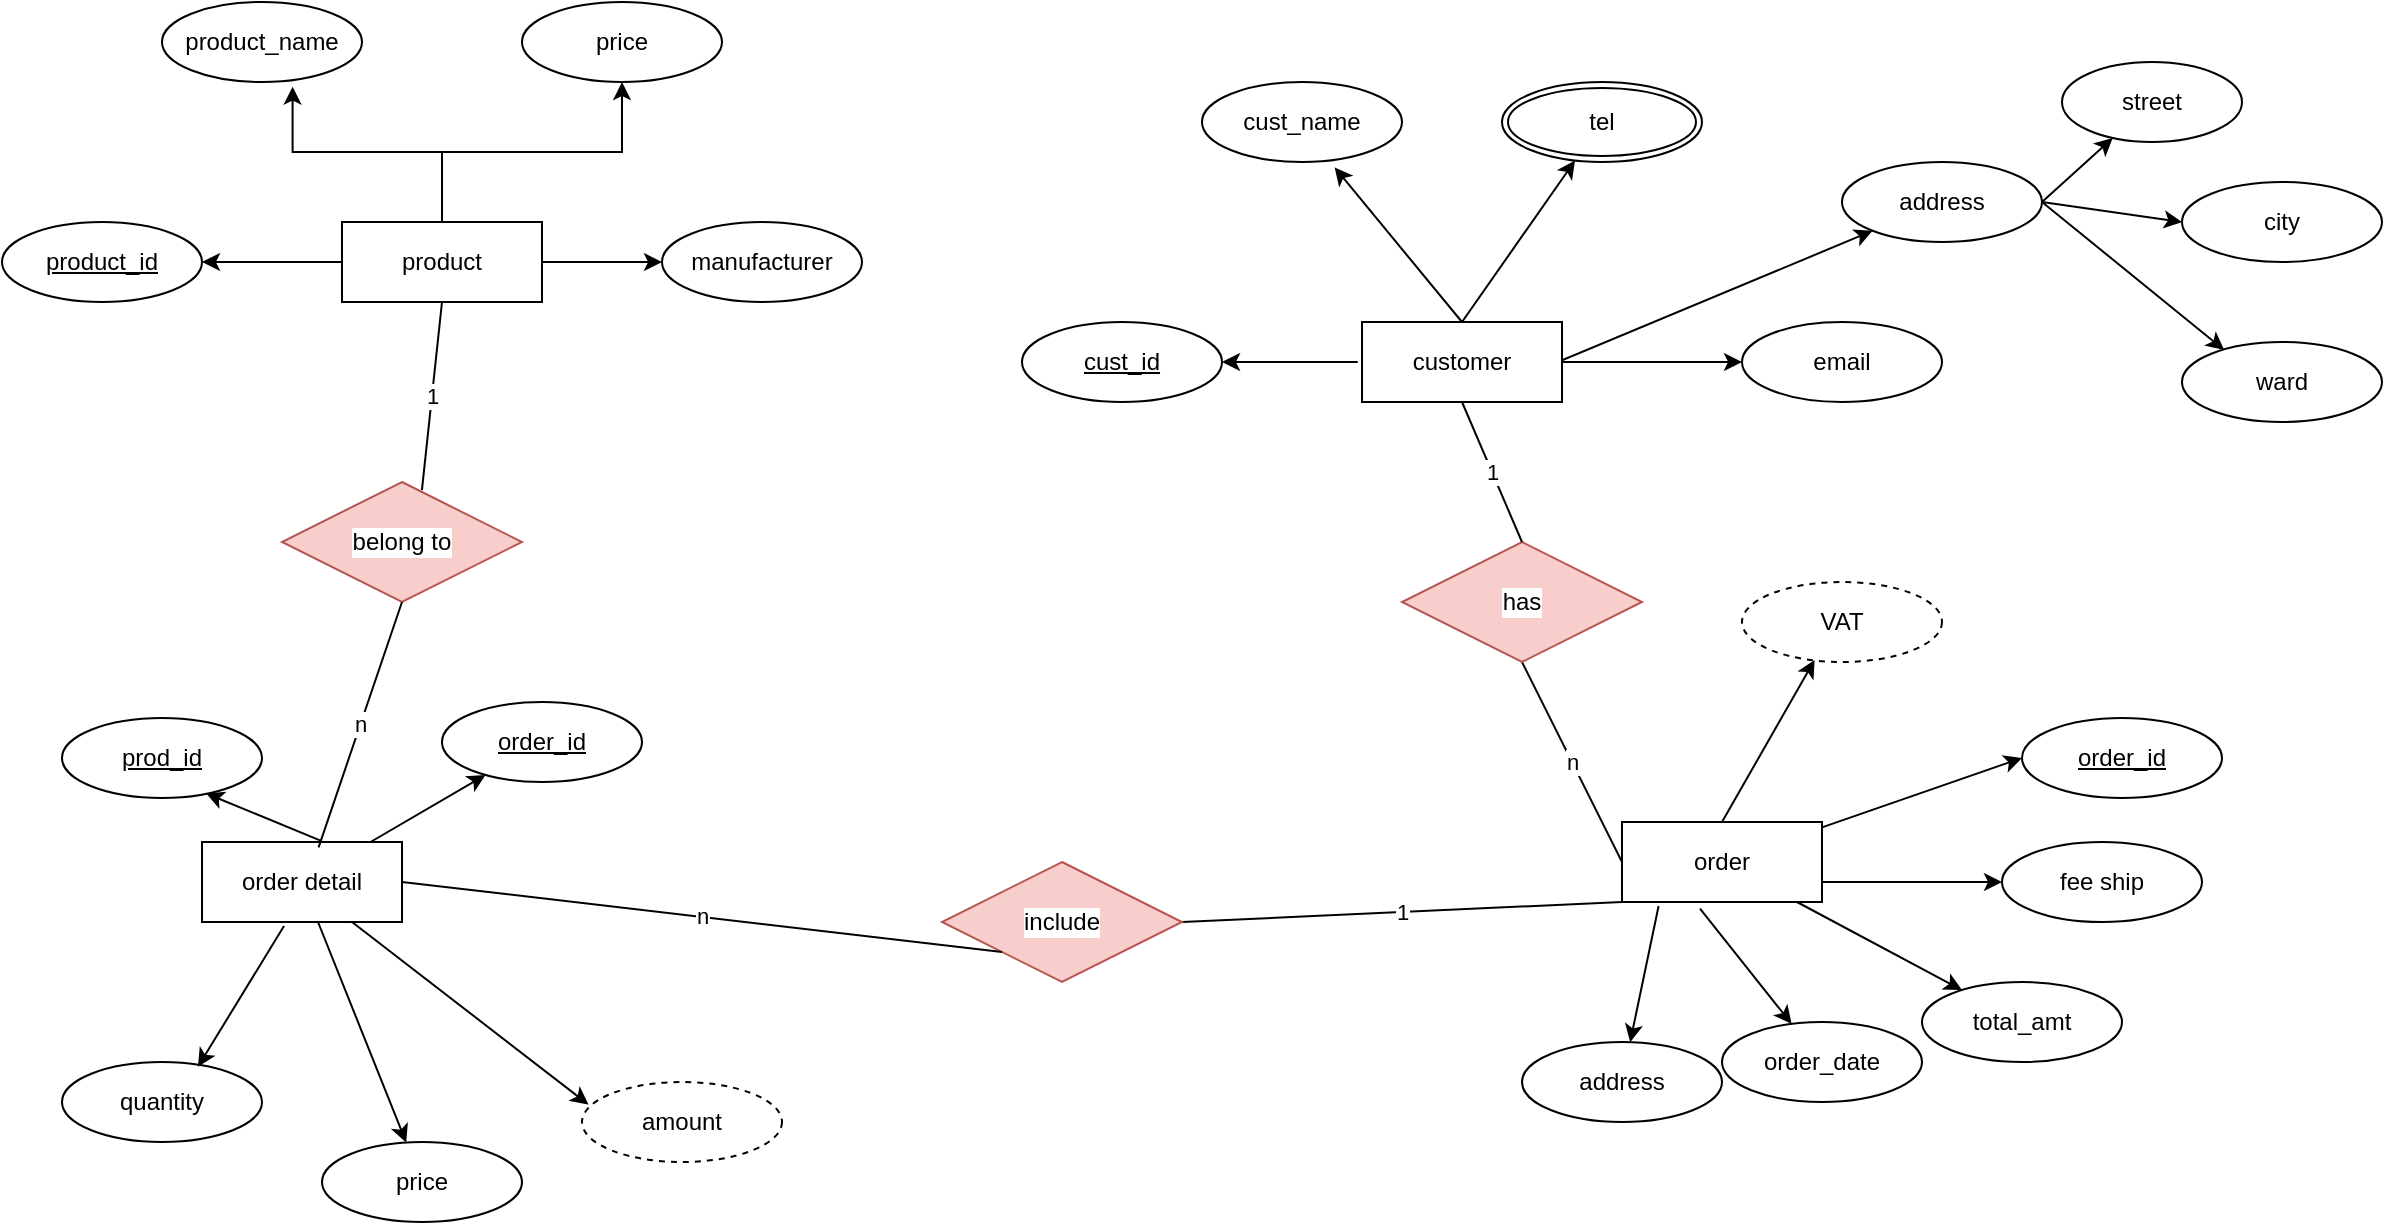 <mxfile version="14.1.8" type="device"><diagram id="U837NXRPOOK5SlVwot3c" name="Page-1"><mxGraphModel dx="1010" dy="525" grid="1" gridSize="10" guides="1" tooltips="1" connect="1" arrows="1" fold="1" page="1" pageScale="1" pageWidth="3300" pageHeight="4681" math="0" shadow="0"><root><mxCell id="0"/><mxCell id="1" parent="0"/><mxCell id="_8ClWnvHmm3UmgWOK-Tc-17" value="" style="endArrow=classic;html=1;fontColor=#FF2970;exitX=0;exitY=0.5;exitDx=0;exitDy=0;entryX=1;entryY=0.5;entryDx=0;entryDy=0;" edge="1" parent="1" target="_8ClWnvHmm3UmgWOK-Tc-35"><mxGeometry width="50" height="50" relative="1" as="geometry"><mxPoint x="690" y="220" as="sourcePoint"/><mxPoint x="640" y="210" as="targetPoint"/><Array as="points"><mxPoint x="700" y="220"/><mxPoint x="690" y="220"/></Array></mxGeometry></mxCell><mxCell id="_8ClWnvHmm3UmgWOK-Tc-18" value="" style="endArrow=classic;html=1;fontColor=#FF2970;exitX=0.5;exitY=0;exitDx=0;exitDy=0;" edge="1" parent="1" source="_8ClWnvHmm3UmgWOK-Tc-50" target="_8ClWnvHmm3UmgWOK-Tc-31"><mxGeometry width="50" height="50" relative="1" as="geometry"><mxPoint x="750" y="190" as="sourcePoint"/><mxPoint x="807.28" y="121.68" as="targetPoint"/></mxGeometry></mxCell><mxCell id="_8ClWnvHmm3UmgWOK-Tc-19" value="" style="endArrow=classic;html=1;fontColor=#FF2970;entryX=0;entryY=0.5;entryDx=0;entryDy=0;exitX=1;exitY=0.5;exitDx=0;exitDy=0;" edge="1" parent="1" source="_8ClWnvHmm3UmgWOK-Tc-50"><mxGeometry width="50" height="50" relative="1" as="geometry"><mxPoint x="810" y="220" as="sourcePoint"/><mxPoint x="890" y="220" as="targetPoint"/><Array as="points"/></mxGeometry></mxCell><mxCell id="_8ClWnvHmm3UmgWOK-Tc-21" value="" style="endArrow=classic;html=1;fontColor=#FF2970;exitX=0.5;exitY=0;exitDx=0;exitDy=0;entryX=0.663;entryY=1.067;entryDx=0;entryDy=0;entryPerimeter=0;" edge="1" parent="1" source="_8ClWnvHmm3UmgWOK-Tc-50" target="_8ClWnvHmm3UmgWOK-Tc-34"><mxGeometry width="50" height="50" relative="1" as="geometry"><mxPoint x="750" y="190" as="sourcePoint"/><mxPoint x="672.426" y="118.284" as="targetPoint"/></mxGeometry></mxCell><mxCell id="_8ClWnvHmm3UmgWOK-Tc-22" value="" style="endArrow=classic;html=1;fontColor=#FF2970;exitX=0.5;exitY=1;exitDx=0;exitDy=0;" edge="1" parent="1" source="_8ClWnvHmm3UmgWOK-Tc-50" target="_8ClWnvHmm3UmgWOK-Tc-37"><mxGeometry width="50" height="50" relative="1" as="geometry"><mxPoint x="760" y="250" as="sourcePoint"/><mxPoint x="815.402" y="283.241" as="targetPoint"/></mxGeometry></mxCell><mxCell id="_8ClWnvHmm3UmgWOK-Tc-26" value="" style="endArrow=classic;html=1;fontColor=#000000;exitX=1;exitY=0.5;exitDx=0;exitDy=0;" edge="1" parent="1" source="_8ClWnvHmm3UmgWOK-Tc-37" target="_8ClWnvHmm3UmgWOK-Tc-38"><mxGeometry width="50" height="50" relative="1" as="geometry"><mxPoint x="920" y="310" as="sourcePoint"/><mxPoint x="1010" y="320" as="targetPoint"/></mxGeometry></mxCell><mxCell id="_8ClWnvHmm3UmgWOK-Tc-27" value="" style="endArrow=classic;html=1;fontColor=#000000;entryX=0.211;entryY=0.1;entryDx=0;entryDy=0;entryPerimeter=0;exitX=1;exitY=0.5;exitDx=0;exitDy=0;" edge="1" parent="1" source="_8ClWnvHmm3UmgWOK-Tc-37" target="_8ClWnvHmm3UmgWOK-Tc-39"><mxGeometry width="50" height="50" relative="1" as="geometry"><mxPoint x="920" y="310" as="sourcePoint"/><mxPoint x="1035.32" y="378" as="targetPoint"/></mxGeometry></mxCell><mxCell id="_8ClWnvHmm3UmgWOK-Tc-28" value="" style="endArrow=classic;html=1;fontColor=#000000;entryX=0;entryY=0.5;entryDx=0;entryDy=0;exitX=1;exitY=0.5;exitDx=0;exitDy=0;" edge="1" parent="1" source="_8ClWnvHmm3UmgWOK-Tc-37" target="_8ClWnvHmm3UmgWOK-Tc-40"><mxGeometry width="50" height="50" relative="1" as="geometry"><mxPoint x="920" y="310" as="sourcePoint"/><mxPoint x="940" y="410" as="targetPoint"/></mxGeometry></mxCell><mxCell id="_8ClWnvHmm3UmgWOK-Tc-31" value="tel" style="ellipse;shape=doubleEllipse;margin=3;whiteSpace=wrap;html=1;align=center;labelBackgroundColor=#ffffff;strokeColor=#000000;strokeWidth=1;fontColor=#000000;" vertex="1" parent="1"><mxGeometry x="770" y="80" width="100" height="40" as="geometry"/></mxCell><mxCell id="_8ClWnvHmm3UmgWOK-Tc-33" value="email" style="ellipse;whiteSpace=wrap;html=1;align=center;labelBackgroundColor=#ffffff;strokeColor=#000000;strokeWidth=1;fontColor=#000000;" vertex="1" parent="1"><mxGeometry x="890" y="200" width="100" height="40" as="geometry"/></mxCell><mxCell id="_8ClWnvHmm3UmgWOK-Tc-34" value="cust_name" style="ellipse;whiteSpace=wrap;html=1;align=center;labelBackgroundColor=#ffffff;strokeColor=#000000;strokeWidth=1;fontColor=#000000;" vertex="1" parent="1"><mxGeometry x="620" y="80" width="100" height="40" as="geometry"/></mxCell><mxCell id="_8ClWnvHmm3UmgWOK-Tc-35" value="cust_id" style="ellipse;whiteSpace=wrap;html=1;align=center;fontStyle=4;labelBackgroundColor=#ffffff;strokeColor=#000000;strokeWidth=1;fontColor=#000000;" vertex="1" parent="1"><mxGeometry x="530" y="200" width="100" height="40" as="geometry"/></mxCell><mxCell id="_8ClWnvHmm3UmgWOK-Tc-37" value="address" style="ellipse;whiteSpace=wrap;html=1;align=center;labelBackgroundColor=#ffffff;strokeColor=#000000;strokeWidth=1;fontColor=#000000;" vertex="1" parent="1"><mxGeometry x="940.002" y="120.001" width="100" height="40" as="geometry"/></mxCell><mxCell id="_8ClWnvHmm3UmgWOK-Tc-38" value="street" style="ellipse;whiteSpace=wrap;html=1;align=center;labelBackgroundColor=#ffffff;strokeColor=#000000;strokeWidth=1;fontColor=#000000;" vertex="1" parent="1"><mxGeometry x="1050" y="70" width="90" height="40" as="geometry"/></mxCell><mxCell id="_8ClWnvHmm3UmgWOK-Tc-39" value="ward" style="ellipse;whiteSpace=wrap;html=1;align=center;labelBackgroundColor=#ffffff;strokeColor=#000000;strokeWidth=1;fontColor=#000000;" vertex="1" parent="1"><mxGeometry x="1110" y="210" width="100" height="40" as="geometry"/></mxCell><mxCell id="_8ClWnvHmm3UmgWOK-Tc-40" value="city" style="ellipse;whiteSpace=wrap;html=1;align=center;labelBackgroundColor=#ffffff;strokeColor=#000000;strokeWidth=1;fontColor=#000000;" vertex="1" parent="1"><mxGeometry x="1110" y="130" width="100" height="40" as="geometry"/></mxCell><mxCell id="_8ClWnvHmm3UmgWOK-Tc-41" value="product_name" style="ellipse;whiteSpace=wrap;html=1;align=center;labelBackgroundColor=#ffffff;strokeColor=#000000;strokeWidth=1;fontColor=#000000;" vertex="1" parent="1"><mxGeometry x="100" y="40" width="100" height="40" as="geometry"/></mxCell><mxCell id="_8ClWnvHmm3UmgWOK-Tc-42" value="price" style="ellipse;whiteSpace=wrap;html=1;align=center;labelBackgroundColor=#ffffff;strokeColor=#000000;strokeWidth=1;fontColor=#000000;" vertex="1" parent="1"><mxGeometry x="280" y="40" width="100" height="40" as="geometry"/></mxCell><mxCell id="_8ClWnvHmm3UmgWOK-Tc-46" value="" style="edgeStyle=orthogonalEdgeStyle;rounded=0;orthogonalLoop=1;jettySize=auto;html=1;fontColor=#000000;" edge="1" parent="1" source="_8ClWnvHmm3UmgWOK-Tc-43" target="_8ClWnvHmm3UmgWOK-Tc-44"><mxGeometry relative="1" as="geometry"/></mxCell><mxCell id="_8ClWnvHmm3UmgWOK-Tc-47" style="edgeStyle=orthogonalEdgeStyle;rounded=0;orthogonalLoop=1;jettySize=auto;html=1;fontColor=#000000;" edge="1" parent="1" source="_8ClWnvHmm3UmgWOK-Tc-43" target="_8ClWnvHmm3UmgWOK-Tc-42"><mxGeometry relative="1" as="geometry"/></mxCell><mxCell id="_8ClWnvHmm3UmgWOK-Tc-48" style="edgeStyle=orthogonalEdgeStyle;rounded=0;orthogonalLoop=1;jettySize=auto;html=1;entryX=0.653;entryY=1.058;entryDx=0;entryDy=0;entryPerimeter=0;fontColor=#000000;" edge="1" parent="1" source="_8ClWnvHmm3UmgWOK-Tc-43" target="_8ClWnvHmm3UmgWOK-Tc-41"><mxGeometry relative="1" as="geometry"/></mxCell><mxCell id="_8ClWnvHmm3UmgWOK-Tc-49" value="" style="edgeStyle=orthogonalEdgeStyle;rounded=0;orthogonalLoop=1;jettySize=auto;html=1;fontColor=#000000;" edge="1" parent="1" source="_8ClWnvHmm3UmgWOK-Tc-43" target="_8ClWnvHmm3UmgWOK-Tc-45"><mxGeometry relative="1" as="geometry"/></mxCell><mxCell id="_8ClWnvHmm3UmgWOK-Tc-43" value="product" style="whiteSpace=wrap;html=1;align=center;labelBackgroundColor=#ffffff;strokeColor=#000000;strokeWidth=1;fontColor=#000000;" vertex="1" parent="1"><mxGeometry x="190" y="150" width="100" height="40" as="geometry"/></mxCell><mxCell id="_8ClWnvHmm3UmgWOK-Tc-44" value="manufacturer" style="ellipse;whiteSpace=wrap;html=1;align=center;labelBackgroundColor=#ffffff;strokeColor=#000000;strokeWidth=1;fontColor=#000000;" vertex="1" parent="1"><mxGeometry x="350" y="150" width="100" height="40" as="geometry"/></mxCell><mxCell id="_8ClWnvHmm3UmgWOK-Tc-45" value="product_id" style="ellipse;whiteSpace=wrap;html=1;align=center;fontStyle=4;labelBackgroundColor=#ffffff;strokeColor=#000000;strokeWidth=1;fontColor=#000000;" vertex="1" parent="1"><mxGeometry x="20" y="150" width="100" height="40" as="geometry"/></mxCell><mxCell id="_8ClWnvHmm3UmgWOK-Tc-50" value="customer" style="whiteSpace=wrap;html=1;align=center;labelBackgroundColor=#ffffff;strokeColor=#000000;strokeWidth=1;fontColor=#000000;" vertex="1" parent="1"><mxGeometry x="700" y="200" width="100" height="40" as="geometry"/></mxCell><mxCell id="_8ClWnvHmm3UmgWOK-Tc-51" value="order" style="whiteSpace=wrap;html=1;align=center;labelBackgroundColor=#ffffff;strokeColor=#000000;strokeWidth=1;fontColor=#000000;" vertex="1" parent="1"><mxGeometry x="830" y="450" width="100" height="40" as="geometry"/></mxCell><mxCell id="_8ClWnvHmm3UmgWOK-Tc-52" value="order_id" style="ellipse;whiteSpace=wrap;html=1;align=center;fontStyle=4;labelBackgroundColor=#ffffff;strokeColor=#000000;strokeWidth=1;fontColor=#000000;" vertex="1" parent="1"><mxGeometry x="1030" y="398" width="100" height="40" as="geometry"/></mxCell><mxCell id="_8ClWnvHmm3UmgWOK-Tc-54" value="order_date" style="ellipse;whiteSpace=wrap;html=1;align=center;labelBackgroundColor=#ffffff;strokeColor=#000000;strokeWidth=1;fontColor=#000000;" vertex="1" parent="1"><mxGeometry x="880" y="550" width="100" height="40" as="geometry"/></mxCell><mxCell id="_8ClWnvHmm3UmgWOK-Tc-56" value="total_amt" style="ellipse;whiteSpace=wrap;html=1;align=center;labelBackgroundColor=#ffffff;strokeColor=#000000;strokeWidth=1;fontColor=#000000;" vertex="1" parent="1"><mxGeometry x="980" y="530" width="100" height="40" as="geometry"/></mxCell><mxCell id="_8ClWnvHmm3UmgWOK-Tc-58" value="VAT" style="ellipse;whiteSpace=wrap;html=1;align=center;dashed=1;labelBackgroundColor=#ffffff;strokeColor=#000000;strokeWidth=1;fontColor=#000000;" vertex="1" parent="1"><mxGeometry x="890" y="330" width="100" height="40" as="geometry"/></mxCell><mxCell id="_8ClWnvHmm3UmgWOK-Tc-61" value="address" style="ellipse;whiteSpace=wrap;html=1;align=center;labelBackgroundColor=#ffffff;strokeColor=#000000;strokeWidth=1;fontColor=#000000;" vertex="1" parent="1"><mxGeometry x="780" y="560" width="100" height="40" as="geometry"/></mxCell><mxCell id="_8ClWnvHmm3UmgWOK-Tc-62" value="fee ship" style="ellipse;whiteSpace=wrap;html=1;align=center;labelBackgroundColor=#ffffff;strokeColor=#000000;strokeWidth=1;fontColor=#000000;" vertex="1" parent="1"><mxGeometry x="1020" y="460" width="100" height="40" as="geometry"/></mxCell><mxCell id="_8ClWnvHmm3UmgWOK-Tc-70" value="" style="endArrow=classic;html=1;fontColor=#000000;entryX=0;entryY=0.5;entryDx=0;entryDy=0;" edge="1" parent="1" source="_8ClWnvHmm3UmgWOK-Tc-51" target="_8ClWnvHmm3UmgWOK-Tc-52"><mxGeometry width="50" height="50" relative="1" as="geometry"><mxPoint x="660" y="380" as="sourcePoint"/><mxPoint x="710" y="330" as="targetPoint"/></mxGeometry></mxCell><mxCell id="_8ClWnvHmm3UmgWOK-Tc-72" value="" style="endArrow=classic;html=1;fontColor=#000000;exitX=0.39;exitY=1.083;exitDx=0;exitDy=0;exitPerimeter=0;" edge="1" parent="1" source="_8ClWnvHmm3UmgWOK-Tc-51" target="_8ClWnvHmm3UmgWOK-Tc-54"><mxGeometry width="50" height="50" relative="1" as="geometry"><mxPoint x="680" y="420" as="sourcePoint"/><mxPoint x="730" y="370" as="targetPoint"/></mxGeometry></mxCell><mxCell id="_8ClWnvHmm3UmgWOK-Tc-73" value="" style="endArrow=classic;html=1;fontColor=#000000;" edge="1" parent="1" source="_8ClWnvHmm3UmgWOK-Tc-51" target="_8ClWnvHmm3UmgWOK-Tc-56"><mxGeometry width="50" height="50" relative="1" as="geometry"><mxPoint x="690" y="420" as="sourcePoint"/><mxPoint x="740" y="370" as="targetPoint"/></mxGeometry></mxCell><mxCell id="_8ClWnvHmm3UmgWOK-Tc-74" value="order detail" style="whiteSpace=wrap;html=1;align=center;labelBackgroundColor=#ffffff;strokeColor=#000000;strokeWidth=1;fontColor=#000000;" vertex="1" parent="1"><mxGeometry x="120" y="460" width="100" height="40" as="geometry"/></mxCell><mxCell id="_8ClWnvHmm3UmgWOK-Tc-77" value="order_id" style="ellipse;whiteSpace=wrap;html=1;align=center;fontStyle=4;labelBackgroundColor=#ffffff;strokeColor=#000000;strokeWidth=1;fontColor=#000000;" vertex="1" parent="1"><mxGeometry x="240" y="390" width="100" height="40" as="geometry"/></mxCell><mxCell id="_8ClWnvHmm3UmgWOK-Tc-78" value="prod_id" style="ellipse;whiteSpace=wrap;html=1;align=center;fontStyle=4;labelBackgroundColor=#ffffff;strokeColor=#000000;strokeWidth=1;fontColor=#000000;" vertex="1" parent="1"><mxGeometry x="50" y="398" width="100" height="40" as="geometry"/></mxCell><mxCell id="_8ClWnvHmm3UmgWOK-Tc-79" value="quantity" style="ellipse;whiteSpace=wrap;html=1;align=center;labelBackgroundColor=#ffffff;strokeColor=#000000;strokeWidth=1;fontColor=#000000;" vertex="1" parent="1"><mxGeometry x="50" y="570" width="100" height="40" as="geometry"/></mxCell><mxCell id="_8ClWnvHmm3UmgWOK-Tc-81" value="price" style="ellipse;whiteSpace=wrap;html=1;align=center;labelBackgroundColor=#ffffff;strokeColor=#000000;strokeWidth=1;fontColor=#000000;" vertex="1" parent="1"><mxGeometry x="180" y="610" width="100" height="40" as="geometry"/></mxCell><mxCell id="_8ClWnvHmm3UmgWOK-Tc-83" value="amount" style="ellipse;whiteSpace=wrap;html=1;align=center;dashed=1;labelBackgroundColor=#ffffff;strokeColor=#000000;strokeWidth=1;fontColor=#000000;" vertex="1" parent="1"><mxGeometry x="310" y="580" width="100" height="40" as="geometry"/></mxCell><mxCell id="_8ClWnvHmm3UmgWOK-Tc-84" value="" style="endArrow=classic;html=1;fontColor=#000000;" edge="1" parent="1" source="_8ClWnvHmm3UmgWOK-Tc-74" target="_8ClWnvHmm3UmgWOK-Tc-77"><mxGeometry width="50" height="50" relative="1" as="geometry"><mxPoint x="210" y="480" as="sourcePoint"/><mxPoint x="260" y="430" as="targetPoint"/></mxGeometry></mxCell><mxCell id="_8ClWnvHmm3UmgWOK-Tc-86" value="" style="endArrow=classic;html=1;fontColor=#000000;entryX=0.72;entryY=0.942;entryDx=0;entryDy=0;entryPerimeter=0;exitX=0.593;exitY=-0.017;exitDx=0;exitDy=0;exitPerimeter=0;" edge="1" parent="1" source="_8ClWnvHmm3UmgWOK-Tc-74" target="_8ClWnvHmm3UmgWOK-Tc-78"><mxGeometry width="50" height="50" relative="1" as="geometry"><mxPoint x="200" y="480" as="sourcePoint"/><mxPoint x="250" y="430" as="targetPoint"/></mxGeometry></mxCell><mxCell id="_8ClWnvHmm3UmgWOK-Tc-87" value="" style="endArrow=classic;html=1;fontColor=#000000;entryX=0.033;entryY=0.283;entryDx=0;entryDy=0;entryPerimeter=0;exitX=0.75;exitY=1;exitDx=0;exitDy=0;" edge="1" parent="1" source="_8ClWnvHmm3UmgWOK-Tc-74" target="_8ClWnvHmm3UmgWOK-Tc-83"><mxGeometry width="50" height="50" relative="1" as="geometry"><mxPoint x="230" y="510" as="sourcePoint"/><mxPoint x="280" y="460" as="targetPoint"/></mxGeometry></mxCell><mxCell id="_8ClWnvHmm3UmgWOK-Tc-88" value="" style="endArrow=classic;html=1;fontColor=#000000;" edge="1" parent="1" source="_8ClWnvHmm3UmgWOK-Tc-74" target="_8ClWnvHmm3UmgWOK-Tc-81"><mxGeometry width="50" height="50" relative="1" as="geometry"><mxPoint x="191" y="540" as="sourcePoint"/><mxPoint x="280.0" y="601.32" as="targetPoint"/></mxGeometry></mxCell><mxCell id="_8ClWnvHmm3UmgWOK-Tc-89" value="" style="endArrow=classic;html=1;fontColor=#000000;exitX=0.41;exitY=1.05;exitDx=0;exitDy=0;exitPerimeter=0;entryX=0.68;entryY=0.058;entryDx=0;entryDy=0;entryPerimeter=0;" edge="1" parent="1" source="_8ClWnvHmm3UmgWOK-Tc-74" target="_8ClWnvHmm3UmgWOK-Tc-79"><mxGeometry width="50" height="50" relative="1" as="geometry"><mxPoint x="100.004" y="484.93" as="sourcePoint"/><mxPoint x="127.742" y="575.08" as="targetPoint"/></mxGeometry></mxCell><mxCell id="_8ClWnvHmm3UmgWOK-Tc-91" value="" style="endArrow=classic;html=1;fontColor=#000000;exitX=0.183;exitY=1.05;exitDx=0;exitDy=0;exitPerimeter=0;" edge="1" parent="1" source="_8ClWnvHmm3UmgWOK-Tc-51" target="_8ClWnvHmm3UmgWOK-Tc-61"><mxGeometry width="50" height="50" relative="1" as="geometry"><mxPoint x="520" y="464.34" as="sourcePoint"/><mxPoint x="618.3" y="535.66" as="targetPoint"/></mxGeometry></mxCell><mxCell id="_8ClWnvHmm3UmgWOK-Tc-92" value="" style="endArrow=classic;html=1;fontColor=#000000;exitX=1;exitY=0.75;exitDx=0;exitDy=0;" edge="1" parent="1" source="_8ClWnvHmm3UmgWOK-Tc-51"><mxGeometry width="50" height="50" relative="1" as="geometry"><mxPoint x="570" y="463.64" as="sourcePoint"/><mxPoint x="1020" y="480" as="targetPoint"/><Array as="points"/></mxGeometry></mxCell><mxCell id="_8ClWnvHmm3UmgWOK-Tc-103" value="1" style="endArrow=none;html=1;fontColor=#000000;entryX=0;entryY=1;entryDx=0;entryDy=0;exitX=1;exitY=0.5;exitDx=0;exitDy=0;" edge="1" parent="1" source="_8ClWnvHmm3UmgWOK-Tc-104" target="_8ClWnvHmm3UmgWOK-Tc-51"><mxGeometry width="50" height="50" relative="1" as="geometry"><mxPoint x="580" y="360" as="sourcePoint"/><mxPoint x="630" y="310" as="targetPoint"/></mxGeometry></mxCell><mxCell id="_8ClWnvHmm3UmgWOK-Tc-104" value="include" style="shape=rhombus;perimeter=rhombusPerimeter;whiteSpace=wrap;html=1;align=center;labelBackgroundColor=#ffffff;strokeColor=#b85450;strokeWidth=1;fillColor=#f8cecc;" vertex="1" parent="1"><mxGeometry x="490" y="470" width="120" height="60" as="geometry"/></mxCell><mxCell id="_8ClWnvHmm3UmgWOK-Tc-105" value="n" style="endArrow=none;html=1;fontColor=#000000;entryX=0;entryY=1;entryDx=0;entryDy=0;exitX=1;exitY=0.5;exitDx=0;exitDy=0;" edge="1" parent="1" source="_8ClWnvHmm3UmgWOK-Tc-74" target="_8ClWnvHmm3UmgWOK-Tc-104"><mxGeometry width="50" height="50" relative="1" as="geometry"><mxPoint x="240" y="500" as="sourcePoint"/><mxPoint x="830" y="450" as="targetPoint"/></mxGeometry></mxCell><mxCell id="_8ClWnvHmm3UmgWOK-Tc-106" value="n" style="endArrow=none;html=1;rounded=0;fontColor=#000000;exitX=0.5;exitY=1;exitDx=0;exitDy=0;entryX=0;entryY=0.5;entryDx=0;entryDy=0;" edge="1" parent="1" source="_8ClWnvHmm3UmgWOK-Tc-100" target="_8ClWnvHmm3UmgWOK-Tc-51"><mxGeometry relative="1" as="geometry"><mxPoint x="750" y="260" as="sourcePoint"/><mxPoint x="690" y="340" as="targetPoint"/></mxGeometry></mxCell><mxCell id="_8ClWnvHmm3UmgWOK-Tc-100" value="has" style="shape=rhombus;perimeter=rhombusPerimeter;whiteSpace=wrap;html=1;align=center;labelBackgroundColor=#ffffff;strokeColor=#b85450;strokeWidth=1;fillColor=#f8cecc;" vertex="1" parent="1"><mxGeometry x="720" y="310" width="120" height="60" as="geometry"/></mxCell><mxCell id="_8ClWnvHmm3UmgWOK-Tc-107" value="1" style="endArrow=none;html=1;rounded=0;fontColor=#000000;exitX=0.5;exitY=1;exitDx=0;exitDy=0;entryX=0.5;entryY=0;entryDx=0;entryDy=0;" edge="1" parent="1" source="_8ClWnvHmm3UmgWOK-Tc-50" target="_8ClWnvHmm3UmgWOK-Tc-100"><mxGeometry relative="1" as="geometry"><mxPoint x="750" y="240" as="sourcePoint"/><mxPoint x="830" y="430" as="targetPoint"/></mxGeometry></mxCell><mxCell id="_8ClWnvHmm3UmgWOK-Tc-108" value="" style="endArrow=classic;html=1;fontColor=#000000;exitX=0.5;exitY=0;exitDx=0;exitDy=0;entryX=0.363;entryY=0.975;entryDx=0;entryDy=0;entryPerimeter=0;" edge="1" parent="1" source="_8ClWnvHmm3UmgWOK-Tc-51" target="_8ClWnvHmm3UmgWOK-Tc-58"><mxGeometry width="50" height="50" relative="1" as="geometry"><mxPoint x="870" y="438" as="sourcePoint"/><mxPoint x="920" y="388" as="targetPoint"/></mxGeometry></mxCell><mxCell id="_8ClWnvHmm3UmgWOK-Tc-110" value="1" style="endArrow=none;html=1;rounded=0;fontColor=#000000;entryX=0.5;entryY=1;entryDx=0;entryDy=0;exitX=0.583;exitY=0.067;exitDx=0;exitDy=0;exitPerimeter=0;" edge="1" parent="1" source="_8ClWnvHmm3UmgWOK-Tc-90" target="_8ClWnvHmm3UmgWOK-Tc-43"><mxGeometry relative="1" as="geometry"><mxPoint x="320" y="340" as="sourcePoint"/><mxPoint x="480" y="340" as="targetPoint"/></mxGeometry></mxCell><mxCell id="_8ClWnvHmm3UmgWOK-Tc-90" value="belong to" style="shape=rhombus;perimeter=rhombusPerimeter;whiteSpace=wrap;html=1;align=center;labelBackgroundColor=#ffffff;strokeColor=#b85450;strokeWidth=1;fillColor=#f8cecc;" vertex="1" parent="1"><mxGeometry x="160" y="280" width="120" height="60" as="geometry"/></mxCell><mxCell id="_8ClWnvHmm3UmgWOK-Tc-111" value="n" style="endArrow=none;html=1;rounded=0;fontColor=#000000;entryX=0.5;entryY=1;entryDx=0;entryDy=0;exitX=0.583;exitY=0.067;exitDx=0;exitDy=0;exitPerimeter=0;" edge="1" parent="1" source="_8ClWnvHmm3UmgWOK-Tc-74" target="_8ClWnvHmm3UmgWOK-Tc-90"><mxGeometry relative="1" as="geometry"><mxPoint x="178.3" y="462.68" as="sourcePoint"/><mxPoint x="240" y="190" as="targetPoint"/></mxGeometry></mxCell></root></mxGraphModel></diagram></mxfile>